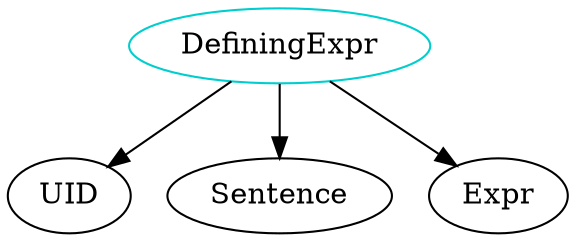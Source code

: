 digraph definingexpr{
DefiningExpr -> UID;
DefiningExpr -> Sentence;
DefiningExpr -> Expr;
DefiningExpr	[shape=oval, color=cyan3, label="DefiningExpr"];
}
